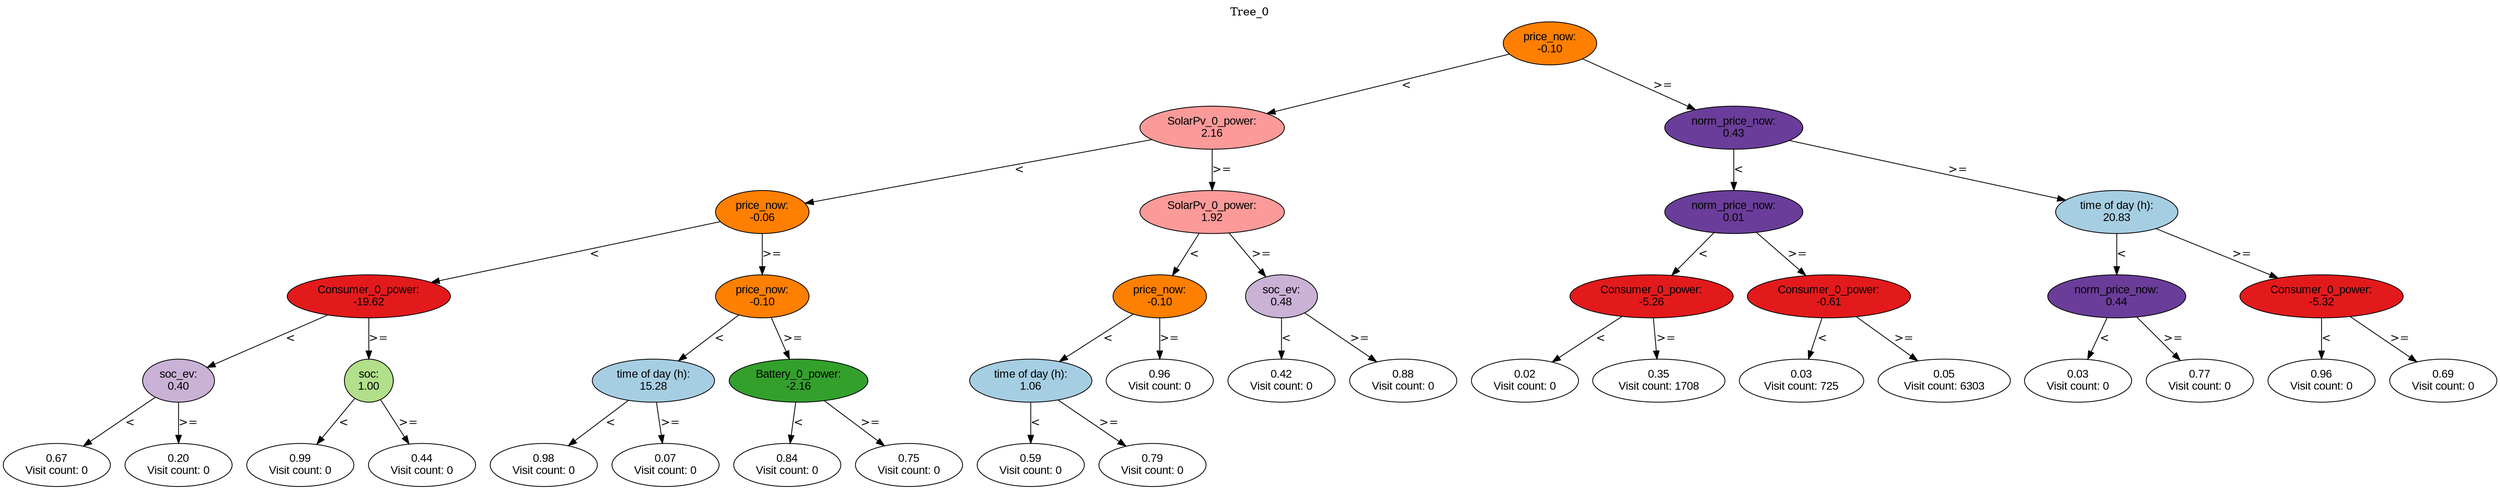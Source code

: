 digraph BST {
    node [fontname="Arial" style=filled colorscheme=paired12];
    0 [ label = "price_now:
-0.10" fillcolor=8];
    1 [ label = "SolarPv_0_power:
2.16" fillcolor=5];
    2 [ label = "price_now:
-0.06" fillcolor=8];
    3 [ label = "Consumer_0_power:
-19.62" fillcolor=6];
    4 [ label = "soc_ev:
0.40" fillcolor=9];
    5 [ label = "0.67
Visit count: 0" fillcolor=white];
    6 [ label = "0.20
Visit count: 0" fillcolor=white];
    7 [ label = "soc:
1.00" fillcolor=3];
    8 [ label = "0.99
Visit count: 0" fillcolor=white];
    9 [ label = "0.44
Visit count: 0" fillcolor=white];
    10 [ label = "price_now:
-0.10" fillcolor=8];
    11 [ label = "time of day (h):
15.28" fillcolor=1];
    12 [ label = "0.98
Visit count: 0" fillcolor=white];
    13 [ label = "0.07
Visit count: 0" fillcolor=white];
    14 [ label = "Battery_0_power:
-2.16" fillcolor=4];
    15 [ label = "0.84
Visit count: 0" fillcolor=white];
    16 [ label = "0.75
Visit count: 0" fillcolor=white];
    17 [ label = "SolarPv_0_power:
1.92" fillcolor=5];
    18 [ label = "price_now:
-0.10" fillcolor=8];
    19 [ label = "time of day (h):
1.06" fillcolor=1];
    20 [ label = "0.59
Visit count: 0" fillcolor=white];
    21 [ label = "0.79
Visit count: 0" fillcolor=white];
    22 [ label = "0.96
Visit count: 0" fillcolor=white];
    23 [ label = "soc_ev:
0.48" fillcolor=9];
    24 [ label = "0.42
Visit count: 0" fillcolor=white];
    25 [ label = "0.88
Visit count: 0" fillcolor=white];
    26 [ label = "norm_price_now:
0.43" fillcolor=10];
    27 [ label = "norm_price_now:
0.01" fillcolor=10];
    28 [ label = "Consumer_0_power:
-5.26" fillcolor=6];
    29 [ label = "0.02
Visit count: 0" fillcolor=white];
    30 [ label = "0.35
Visit count: 1708" fillcolor=white];
    31 [ label = "Consumer_0_power:
-0.61" fillcolor=6];
    32 [ label = "0.03
Visit count: 725" fillcolor=white];
    33 [ label = "0.05
Visit count: 6303" fillcolor=white];
    34 [ label = "time of day (h):
20.83" fillcolor=1];
    35 [ label = "norm_price_now:
0.44" fillcolor=10];
    36 [ label = "0.03
Visit count: 0" fillcolor=white];
    37 [ label = "0.77
Visit count: 0" fillcolor=white];
    38 [ label = "Consumer_0_power:
-5.32" fillcolor=6];
    39 [ label = "0.96
Visit count: 0" fillcolor=white];
    40 [ label = "0.69
Visit count: 0" fillcolor=white];

    0  -> 1[ label = "<"];
    0  -> 26[ label = ">="];
    1  -> 2[ label = "<"];
    1  -> 17[ label = ">="];
    2  -> 3[ label = "<"];
    2  -> 10[ label = ">="];
    3  -> 4[ label = "<"];
    3  -> 7[ label = ">="];
    4  -> 5[ label = "<"];
    4  -> 6[ label = ">="];
    7  -> 8[ label = "<"];
    7  -> 9[ label = ">="];
    10  -> 11[ label = "<"];
    10  -> 14[ label = ">="];
    11  -> 12[ label = "<"];
    11  -> 13[ label = ">="];
    14  -> 15[ label = "<"];
    14  -> 16[ label = ">="];
    17  -> 18[ label = "<"];
    17  -> 23[ label = ">="];
    18  -> 19[ label = "<"];
    18  -> 22[ label = ">="];
    19  -> 20[ label = "<"];
    19  -> 21[ label = ">="];
    23  -> 24[ label = "<"];
    23  -> 25[ label = ">="];
    26  -> 27[ label = "<"];
    26  -> 34[ label = ">="];
    27  -> 28[ label = "<"];
    27  -> 31[ label = ">="];
    28  -> 29[ label = "<"];
    28  -> 30[ label = ">="];
    31  -> 32[ label = "<"];
    31  -> 33[ label = ">="];
    34  -> 35[ label = "<"];
    34  -> 38[ label = ">="];
    35  -> 36[ label = "<"];
    35  -> 37[ label = ">="];
    38  -> 39[ label = "<"];
    38  -> 40[ label = ">="];

    labelloc="t";
    label="Tree_0";
}